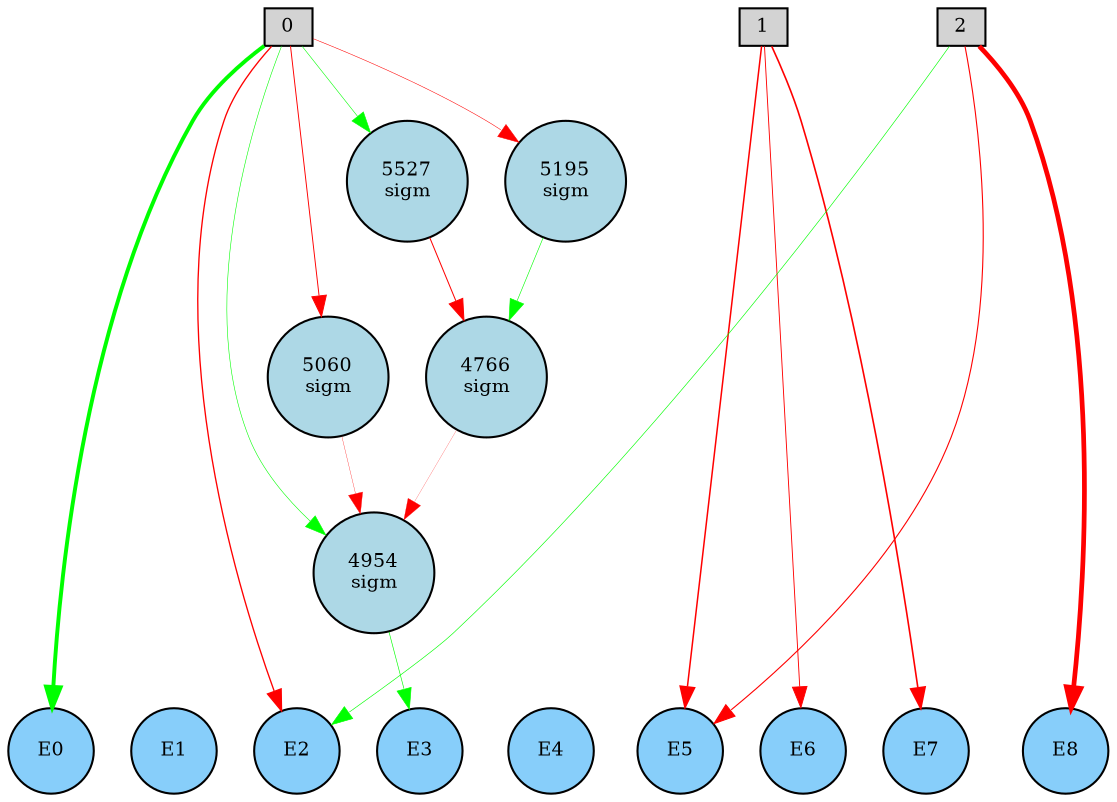digraph {
	node [fontsize=9 height=0.2 shape=circle width=0.2]
	subgraph inputs {
		node [shape=box style=filled]
		rank=source
		0 [fillcolor=lightgray]
		1 [fillcolor=lightgray]
		0 -> 1 [style=invis]
		2 [fillcolor=lightgray]
		1 -> 2 [style=invis]
	}
	subgraph outputs {
		node [style=filled]
		rank=sink
		E0 [fillcolor=lightskyblue fontsize=9 height=0.2 shape=circle width=0.2]
		E1 [fillcolor=lightskyblue fontsize=9 height=0.2 shape=circle width=0.2]
		E0 -> E1 [style=invis]
		E2 [fillcolor=lightskyblue fontsize=9 height=0.2 shape=circle width=0.2]
		E1 -> E2 [style=invis]
		E3 [fillcolor=lightskyblue fontsize=9 height=0.2 shape=circle width=0.2]
		E2 -> E3 [style=invis]
		E4 [fillcolor=lightskyblue fontsize=9 height=0.2 shape=circle width=0.2]
		E3 -> E4 [style=invis]
		E5 [fillcolor=lightskyblue fontsize=9 height=0.2 shape=circle width=0.2]
		E4 -> E5 [style=invis]
		E6 [fillcolor=lightskyblue fontsize=9 height=0.2 shape=circle width=0.2]
		E5 -> E6 [style=invis]
		E7 [fillcolor=lightskyblue fontsize=9 height=0.2 shape=circle width=0.2]
		E6 -> E7 [style=invis]
		E8 [fillcolor=lightskyblue fontsize=9 height=0.2 shape=circle width=0.2]
		E7 -> E8 [style=invis]
	}
	5060 [label="5060
sigm" fillcolor=lightblue style=filled]
	5527 [label="5527
sigm" fillcolor=lightblue style=filled]
	5195 [label="5195
sigm" fillcolor=lightblue style=filled]
	4954 [label="4954
sigm" fillcolor=lightblue style=filled]
	4766 [label="4766
sigm" fillcolor=lightblue style=filled]
	2 -> E8 [color=red penwidth=2.27275014030093 style=solid]
	0 -> E0 [color=green penwidth=1.8821339866044786 style=solid]
	1 -> E7 [color=red penwidth=0.779340346671662 style=solid]
	2 -> E5 [color=red penwidth=0.5306481740924558 style=solid]
	1 -> E5 [color=red penwidth=0.7246631515680075 style=solid]
	4954 -> E3 [color=green penwidth=0.3047743575187427 style=solid]
	0 -> 5060 [color=red penwidth=0.45787581291195534 style=solid]
	0 -> 5195 [color=red penwidth=0.254099627130953 style=solid]
	5195 -> 4766 [color=green penwidth=0.28798670480722166 style=solid]
	0 -> E2 [color=red penwidth=0.6420062557197471 style=solid]
	4766 -> 4954 [color=red penwidth=0.1018503731487087 style=solid]
	1 -> E6 [color=red penwidth=0.4364486968583645 style=solid]
	0 -> 4954 [color=green penwidth=0.2751766273280635 style=solid]
	5060 -> 4954 [color=red penwidth=0.1465403434728151 style=solid]
	2 -> E2 [color=green penwidth=0.3030428653630024 style=solid]
	0 -> 5527 [color=green penwidth=0.27258018764671 style=solid]
	5527 -> 4766 [color=red penwidth=0.48489611282746603 style=solid]
}
